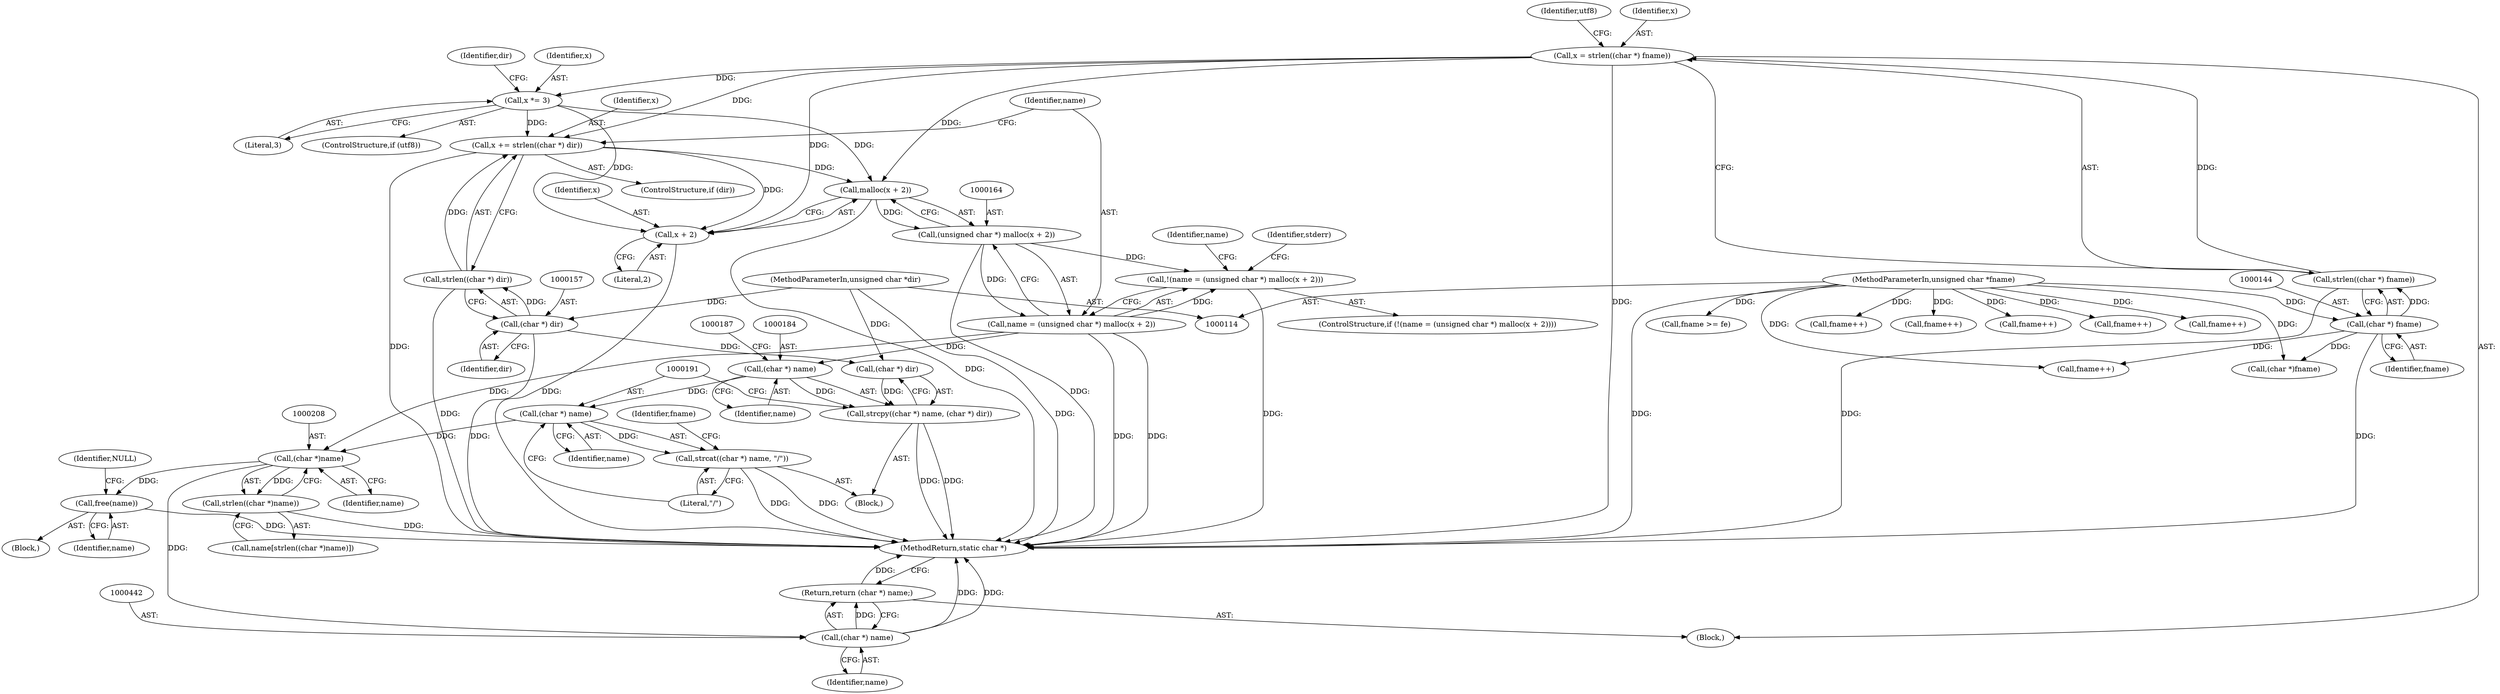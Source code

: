 digraph "1_libmspack_7cadd489698be117c47efcadd742651594429e6d@API" {
"1000153" [label="(Call,x += strlen((char *) dir))"];
"1000155" [label="(Call,strlen((char *) dir))"];
"1000156" [label="(Call,(char *) dir)"];
"1000116" [label="(MethodParameterIn,unsigned char *dir)"];
"1000140" [label="(Call,x = strlen((char *) fname))"];
"1000142" [label="(Call,strlen((char *) fname))"];
"1000143" [label="(Call,(char *) fname)"];
"1000115" [label="(MethodParameterIn,unsigned char *fname)"];
"1000148" [label="(Call,x *= 3)"];
"1000165" [label="(Call,malloc(x + 2))"];
"1000163" [label="(Call,(unsigned char *) malloc(x + 2))"];
"1000160" [label="(Call,!(name = (unsigned char *) malloc(x + 2)))"];
"1000161" [label="(Call,name = (unsigned char *) malloc(x + 2))"];
"1000183" [label="(Call,(char *) name)"];
"1000182" [label="(Call,strcpy((char *) name, (char *) dir))"];
"1000190" [label="(Call,(char *) name)"];
"1000189" [label="(Call,strcat((char *) name, \"/\"))"];
"1000207" [label="(Call,(char *)name)"];
"1000206" [label="(Call,strlen((char *)name))"];
"1000229" [label="(Call,free(name))"];
"1000441" [label="(Call,(char *) name)"];
"1000440" [label="(Return,return (char *) name;)"];
"1000166" [label="(Call,x + 2)"];
"1000140" [label="(Call,x = strlen((char *) fname))"];
"1000177" [label="(Identifier,name)"];
"1000154" [label="(Identifier,x)"];
"1000291" [label="(Call,fname++)"];
"1000148" [label="(Call,x *= 3)"];
"1000116" [label="(MethodParameterIn,unsigned char *dir)"];
"1000159" [label="(ControlStructure,if (!(name = (unsigned char *) malloc(x + 2))))"];
"1000155" [label="(Call,strlen((char *) dir))"];
"1000238" [label="(Call,fname++)"];
"1000181" [label="(Block,)"];
"1000167" [label="(Identifier,x)"];
"1000190" [label="(Call,(char *) name)"];
"1000228" [label="(Block,)"];
"1000147" [label="(Identifier,utf8)"];
"1000216" [label="(Call,(char *)fname)"];
"1000142" [label="(Call,strlen((char *) fname))"];
"1000192" [label="(Identifier,name)"];
"1000189" [label="(Call,strcat((char *) name, \"/\"))"];
"1000145" [label="(Identifier,fname)"];
"1000171" [label="(Identifier,stderr)"];
"1000441" [label="(Call,(char *) name)"];
"1000183" [label="(Call,(char *) name)"];
"1000151" [label="(ControlStructure,if (dir))"];
"1000444" [label="(MethodReturn,static char *)"];
"1000152" [label="(Identifier,dir)"];
"1000204" [label="(Call,name[strlen((char *)name)])"];
"1000230" [label="(Identifier,name)"];
"1000146" [label="(ControlStructure,if (utf8))"];
"1000168" [label="(Literal,2)"];
"1000443" [label="(Identifier,name)"];
"1000153" [label="(Call,x += strlen((char *) dir))"];
"1000156" [label="(Call,(char *) dir)"];
"1000149" [label="(Identifier,x)"];
"1000440" [label="(Return,return (char *) name;)"];
"1000197" [label="(Identifier,fname)"];
"1000266" [label="(Call,fname++)"];
"1000163" [label="(Call,(unsigned char *) malloc(x + 2))"];
"1000186" [label="(Call,(char *) dir)"];
"1000299" [label="(Call,fname++)"];
"1000160" [label="(Call,!(name = (unsigned char *) malloc(x + 2)))"];
"1000407" [label="(Call,fname++)"];
"1000185" [label="(Identifier,name)"];
"1000199" [label="(Call,fname++)"];
"1000158" [label="(Identifier,dir)"];
"1000165" [label="(Call,malloc(x + 2))"];
"1000166" [label="(Call,x + 2)"];
"1000225" [label="(Call,fname >= fe)"];
"1000162" [label="(Identifier,name)"];
"1000182" [label="(Call,strcpy((char *) name, (char *) dir))"];
"1000209" [label="(Identifier,name)"];
"1000207" [label="(Call,(char *)name)"];
"1000150" [label="(Literal,3)"];
"1000229" [label="(Call,free(name))"];
"1000206" [label="(Call,strlen((char *)name))"];
"1000120" [label="(Block,)"];
"1000141" [label="(Identifier,x)"];
"1000232" [label="(Identifier,NULL)"];
"1000161" [label="(Call,name = (unsigned char *) malloc(x + 2))"];
"1000193" [label="(Literal,\"/\")"];
"1000115" [label="(MethodParameterIn,unsigned char *fname)"];
"1000143" [label="(Call,(char *) fname)"];
"1000153" -> "1000151"  [label="AST: "];
"1000153" -> "1000155"  [label="CFG: "];
"1000154" -> "1000153"  [label="AST: "];
"1000155" -> "1000153"  [label="AST: "];
"1000162" -> "1000153"  [label="CFG: "];
"1000153" -> "1000444"  [label="DDG: "];
"1000155" -> "1000153"  [label="DDG: "];
"1000140" -> "1000153"  [label="DDG: "];
"1000148" -> "1000153"  [label="DDG: "];
"1000153" -> "1000165"  [label="DDG: "];
"1000153" -> "1000166"  [label="DDG: "];
"1000155" -> "1000156"  [label="CFG: "];
"1000156" -> "1000155"  [label="AST: "];
"1000155" -> "1000444"  [label="DDG: "];
"1000156" -> "1000155"  [label="DDG: "];
"1000156" -> "1000158"  [label="CFG: "];
"1000157" -> "1000156"  [label="AST: "];
"1000158" -> "1000156"  [label="AST: "];
"1000156" -> "1000444"  [label="DDG: "];
"1000116" -> "1000156"  [label="DDG: "];
"1000156" -> "1000186"  [label="DDG: "];
"1000116" -> "1000114"  [label="AST: "];
"1000116" -> "1000444"  [label="DDG: "];
"1000116" -> "1000186"  [label="DDG: "];
"1000140" -> "1000120"  [label="AST: "];
"1000140" -> "1000142"  [label="CFG: "];
"1000141" -> "1000140"  [label="AST: "];
"1000142" -> "1000140"  [label="AST: "];
"1000147" -> "1000140"  [label="CFG: "];
"1000140" -> "1000444"  [label="DDG: "];
"1000142" -> "1000140"  [label="DDG: "];
"1000140" -> "1000148"  [label="DDG: "];
"1000140" -> "1000165"  [label="DDG: "];
"1000140" -> "1000166"  [label="DDG: "];
"1000142" -> "1000143"  [label="CFG: "];
"1000143" -> "1000142"  [label="AST: "];
"1000142" -> "1000444"  [label="DDG: "];
"1000143" -> "1000142"  [label="DDG: "];
"1000143" -> "1000145"  [label="CFG: "];
"1000144" -> "1000143"  [label="AST: "];
"1000145" -> "1000143"  [label="AST: "];
"1000143" -> "1000444"  [label="DDG: "];
"1000115" -> "1000143"  [label="DDG: "];
"1000143" -> "1000199"  [label="DDG: "];
"1000143" -> "1000216"  [label="DDG: "];
"1000115" -> "1000114"  [label="AST: "];
"1000115" -> "1000444"  [label="DDG: "];
"1000115" -> "1000199"  [label="DDG: "];
"1000115" -> "1000216"  [label="DDG: "];
"1000115" -> "1000225"  [label="DDG: "];
"1000115" -> "1000238"  [label="DDG: "];
"1000115" -> "1000266"  [label="DDG: "];
"1000115" -> "1000291"  [label="DDG: "];
"1000115" -> "1000299"  [label="DDG: "];
"1000115" -> "1000407"  [label="DDG: "];
"1000148" -> "1000146"  [label="AST: "];
"1000148" -> "1000150"  [label="CFG: "];
"1000149" -> "1000148"  [label="AST: "];
"1000150" -> "1000148"  [label="AST: "];
"1000152" -> "1000148"  [label="CFG: "];
"1000148" -> "1000165"  [label="DDG: "];
"1000148" -> "1000166"  [label="DDG: "];
"1000165" -> "1000163"  [label="AST: "];
"1000165" -> "1000166"  [label="CFG: "];
"1000166" -> "1000165"  [label="AST: "];
"1000163" -> "1000165"  [label="CFG: "];
"1000165" -> "1000444"  [label="DDG: "];
"1000165" -> "1000163"  [label="DDG: "];
"1000163" -> "1000161"  [label="AST: "];
"1000164" -> "1000163"  [label="AST: "];
"1000161" -> "1000163"  [label="CFG: "];
"1000163" -> "1000444"  [label="DDG: "];
"1000163" -> "1000160"  [label="DDG: "];
"1000163" -> "1000161"  [label="DDG: "];
"1000160" -> "1000159"  [label="AST: "];
"1000160" -> "1000161"  [label="CFG: "];
"1000161" -> "1000160"  [label="AST: "];
"1000171" -> "1000160"  [label="CFG: "];
"1000177" -> "1000160"  [label="CFG: "];
"1000160" -> "1000444"  [label="DDG: "];
"1000161" -> "1000160"  [label="DDG: "];
"1000162" -> "1000161"  [label="AST: "];
"1000161" -> "1000444"  [label="DDG: "];
"1000161" -> "1000444"  [label="DDG: "];
"1000161" -> "1000183"  [label="DDG: "];
"1000161" -> "1000207"  [label="DDG: "];
"1000183" -> "1000182"  [label="AST: "];
"1000183" -> "1000185"  [label="CFG: "];
"1000184" -> "1000183"  [label="AST: "];
"1000185" -> "1000183"  [label="AST: "];
"1000187" -> "1000183"  [label="CFG: "];
"1000183" -> "1000182"  [label="DDG: "];
"1000183" -> "1000190"  [label="DDG: "];
"1000182" -> "1000181"  [label="AST: "];
"1000182" -> "1000186"  [label="CFG: "];
"1000186" -> "1000182"  [label="AST: "];
"1000191" -> "1000182"  [label="CFG: "];
"1000182" -> "1000444"  [label="DDG: "];
"1000182" -> "1000444"  [label="DDG: "];
"1000186" -> "1000182"  [label="DDG: "];
"1000190" -> "1000189"  [label="AST: "];
"1000190" -> "1000192"  [label="CFG: "];
"1000191" -> "1000190"  [label="AST: "];
"1000192" -> "1000190"  [label="AST: "];
"1000193" -> "1000190"  [label="CFG: "];
"1000190" -> "1000189"  [label="DDG: "];
"1000190" -> "1000207"  [label="DDG: "];
"1000189" -> "1000181"  [label="AST: "];
"1000189" -> "1000193"  [label="CFG: "];
"1000193" -> "1000189"  [label="AST: "];
"1000197" -> "1000189"  [label="CFG: "];
"1000189" -> "1000444"  [label="DDG: "];
"1000189" -> "1000444"  [label="DDG: "];
"1000207" -> "1000206"  [label="AST: "];
"1000207" -> "1000209"  [label="CFG: "];
"1000208" -> "1000207"  [label="AST: "];
"1000209" -> "1000207"  [label="AST: "];
"1000206" -> "1000207"  [label="CFG: "];
"1000207" -> "1000206"  [label="DDG: "];
"1000207" -> "1000229"  [label="DDG: "];
"1000207" -> "1000441"  [label="DDG: "];
"1000206" -> "1000204"  [label="AST: "];
"1000204" -> "1000206"  [label="CFG: "];
"1000206" -> "1000444"  [label="DDG: "];
"1000229" -> "1000228"  [label="AST: "];
"1000229" -> "1000230"  [label="CFG: "];
"1000230" -> "1000229"  [label="AST: "];
"1000232" -> "1000229"  [label="CFG: "];
"1000229" -> "1000444"  [label="DDG: "];
"1000441" -> "1000440"  [label="AST: "];
"1000441" -> "1000443"  [label="CFG: "];
"1000442" -> "1000441"  [label="AST: "];
"1000443" -> "1000441"  [label="AST: "];
"1000440" -> "1000441"  [label="CFG: "];
"1000441" -> "1000444"  [label="DDG: "];
"1000441" -> "1000444"  [label="DDG: "];
"1000441" -> "1000440"  [label="DDG: "];
"1000440" -> "1000120"  [label="AST: "];
"1000444" -> "1000440"  [label="CFG: "];
"1000440" -> "1000444"  [label="DDG: "];
"1000166" -> "1000168"  [label="CFG: "];
"1000167" -> "1000166"  [label="AST: "];
"1000168" -> "1000166"  [label="AST: "];
"1000166" -> "1000444"  [label="DDG: "];
}
